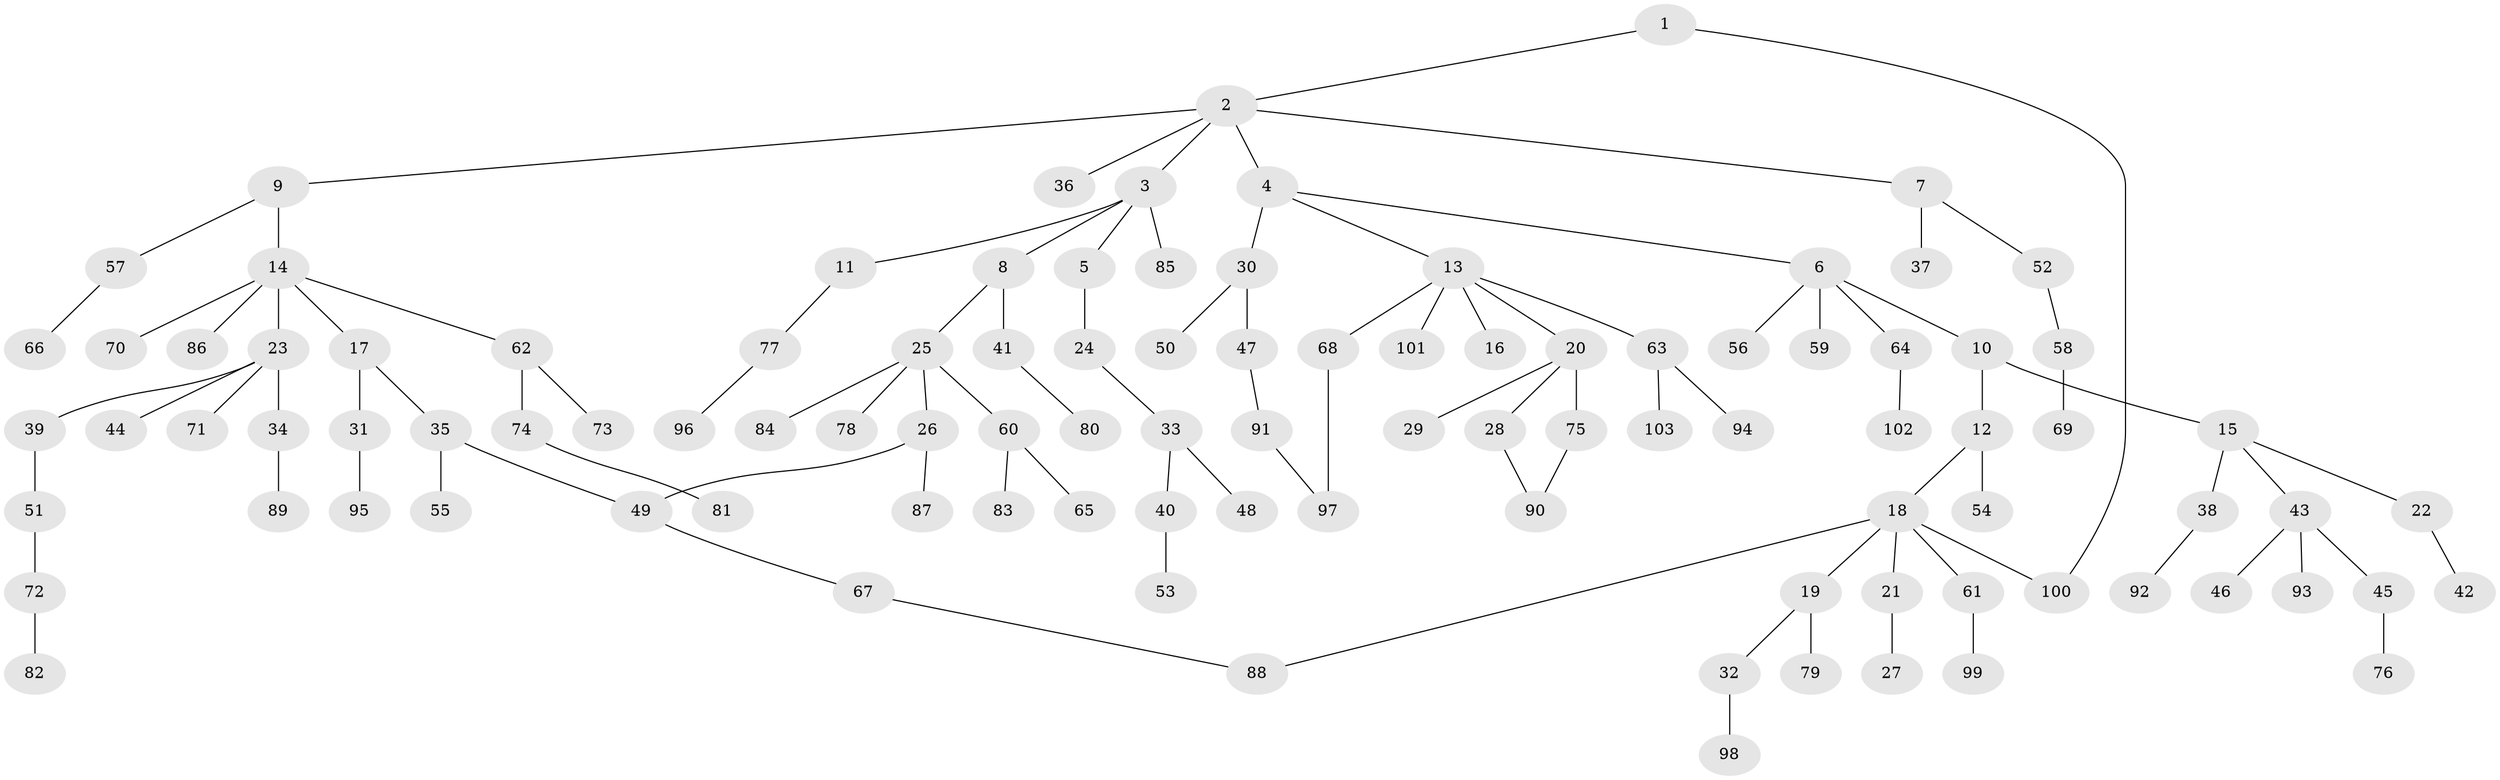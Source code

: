 // Generated by graph-tools (version 1.1) at 2025/01/03/09/25 03:01:11]
// undirected, 103 vertices, 107 edges
graph export_dot {
graph [start="1"]
  node [color=gray90,style=filled];
  1;
  2;
  3;
  4;
  5;
  6;
  7;
  8;
  9;
  10;
  11;
  12;
  13;
  14;
  15;
  16;
  17;
  18;
  19;
  20;
  21;
  22;
  23;
  24;
  25;
  26;
  27;
  28;
  29;
  30;
  31;
  32;
  33;
  34;
  35;
  36;
  37;
  38;
  39;
  40;
  41;
  42;
  43;
  44;
  45;
  46;
  47;
  48;
  49;
  50;
  51;
  52;
  53;
  54;
  55;
  56;
  57;
  58;
  59;
  60;
  61;
  62;
  63;
  64;
  65;
  66;
  67;
  68;
  69;
  70;
  71;
  72;
  73;
  74;
  75;
  76;
  77;
  78;
  79;
  80;
  81;
  82;
  83;
  84;
  85;
  86;
  87;
  88;
  89;
  90;
  91;
  92;
  93;
  94;
  95;
  96;
  97;
  98;
  99;
  100;
  101;
  102;
  103;
  1 -- 2;
  1 -- 100;
  2 -- 3;
  2 -- 4;
  2 -- 7;
  2 -- 9;
  2 -- 36;
  3 -- 5;
  3 -- 8;
  3 -- 11;
  3 -- 85;
  4 -- 6;
  4 -- 13;
  4 -- 30;
  5 -- 24;
  6 -- 10;
  6 -- 56;
  6 -- 59;
  6 -- 64;
  7 -- 37;
  7 -- 52;
  8 -- 25;
  8 -- 41;
  9 -- 14;
  9 -- 57;
  10 -- 12;
  10 -- 15;
  11 -- 77;
  12 -- 18;
  12 -- 54;
  13 -- 16;
  13 -- 20;
  13 -- 63;
  13 -- 68;
  13 -- 101;
  14 -- 17;
  14 -- 23;
  14 -- 62;
  14 -- 70;
  14 -- 86;
  15 -- 22;
  15 -- 38;
  15 -- 43;
  17 -- 31;
  17 -- 35;
  18 -- 19;
  18 -- 21;
  18 -- 61;
  18 -- 88;
  18 -- 100;
  19 -- 32;
  19 -- 79;
  20 -- 28;
  20 -- 29;
  20 -- 75;
  21 -- 27;
  22 -- 42;
  23 -- 34;
  23 -- 39;
  23 -- 44;
  23 -- 71;
  24 -- 33;
  25 -- 26;
  25 -- 60;
  25 -- 78;
  25 -- 84;
  26 -- 49;
  26 -- 87;
  28 -- 90;
  30 -- 47;
  30 -- 50;
  31 -- 95;
  32 -- 98;
  33 -- 40;
  33 -- 48;
  34 -- 89;
  35 -- 55;
  35 -- 49;
  38 -- 92;
  39 -- 51;
  40 -- 53;
  41 -- 80;
  43 -- 45;
  43 -- 46;
  43 -- 93;
  45 -- 76;
  47 -- 91;
  49 -- 67;
  51 -- 72;
  52 -- 58;
  57 -- 66;
  58 -- 69;
  60 -- 65;
  60 -- 83;
  61 -- 99;
  62 -- 73;
  62 -- 74;
  63 -- 94;
  63 -- 103;
  64 -- 102;
  67 -- 88;
  68 -- 97;
  72 -- 82;
  74 -- 81;
  75 -- 90;
  77 -- 96;
  91 -- 97;
}

